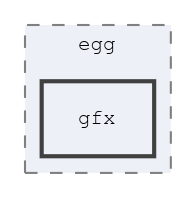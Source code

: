 digraph "source/egg/gfx"
{
 // LATEX_PDF_SIZE
  edge [fontname="FreeMono",fontsize="10",labelfontname="FreeMono",labelfontsize="10"];
  node [fontname="FreeMono",fontsize="10",shape=record];
  compound=true
  subgraph clusterdir_dfa3dd376ef284b4fe91688c4c5b67ec {
    graph [ bgcolor="#edf0f7", pencolor="grey50", style="filled,dashed,", label="egg", fontname="FreeMono", fontsize="10", URL="dir_dfa3dd376ef284b4fe91688c4c5b67ec.html"]
  dir_9be805e0beee7499eb8b0822bc80e7cb [shape=box, label="gfx", style="filled,bold,", fillcolor="#edf0f7", color="grey25", URL="dir_9be805e0beee7499eb8b0822bc80e7cb.html"];
  }
}

